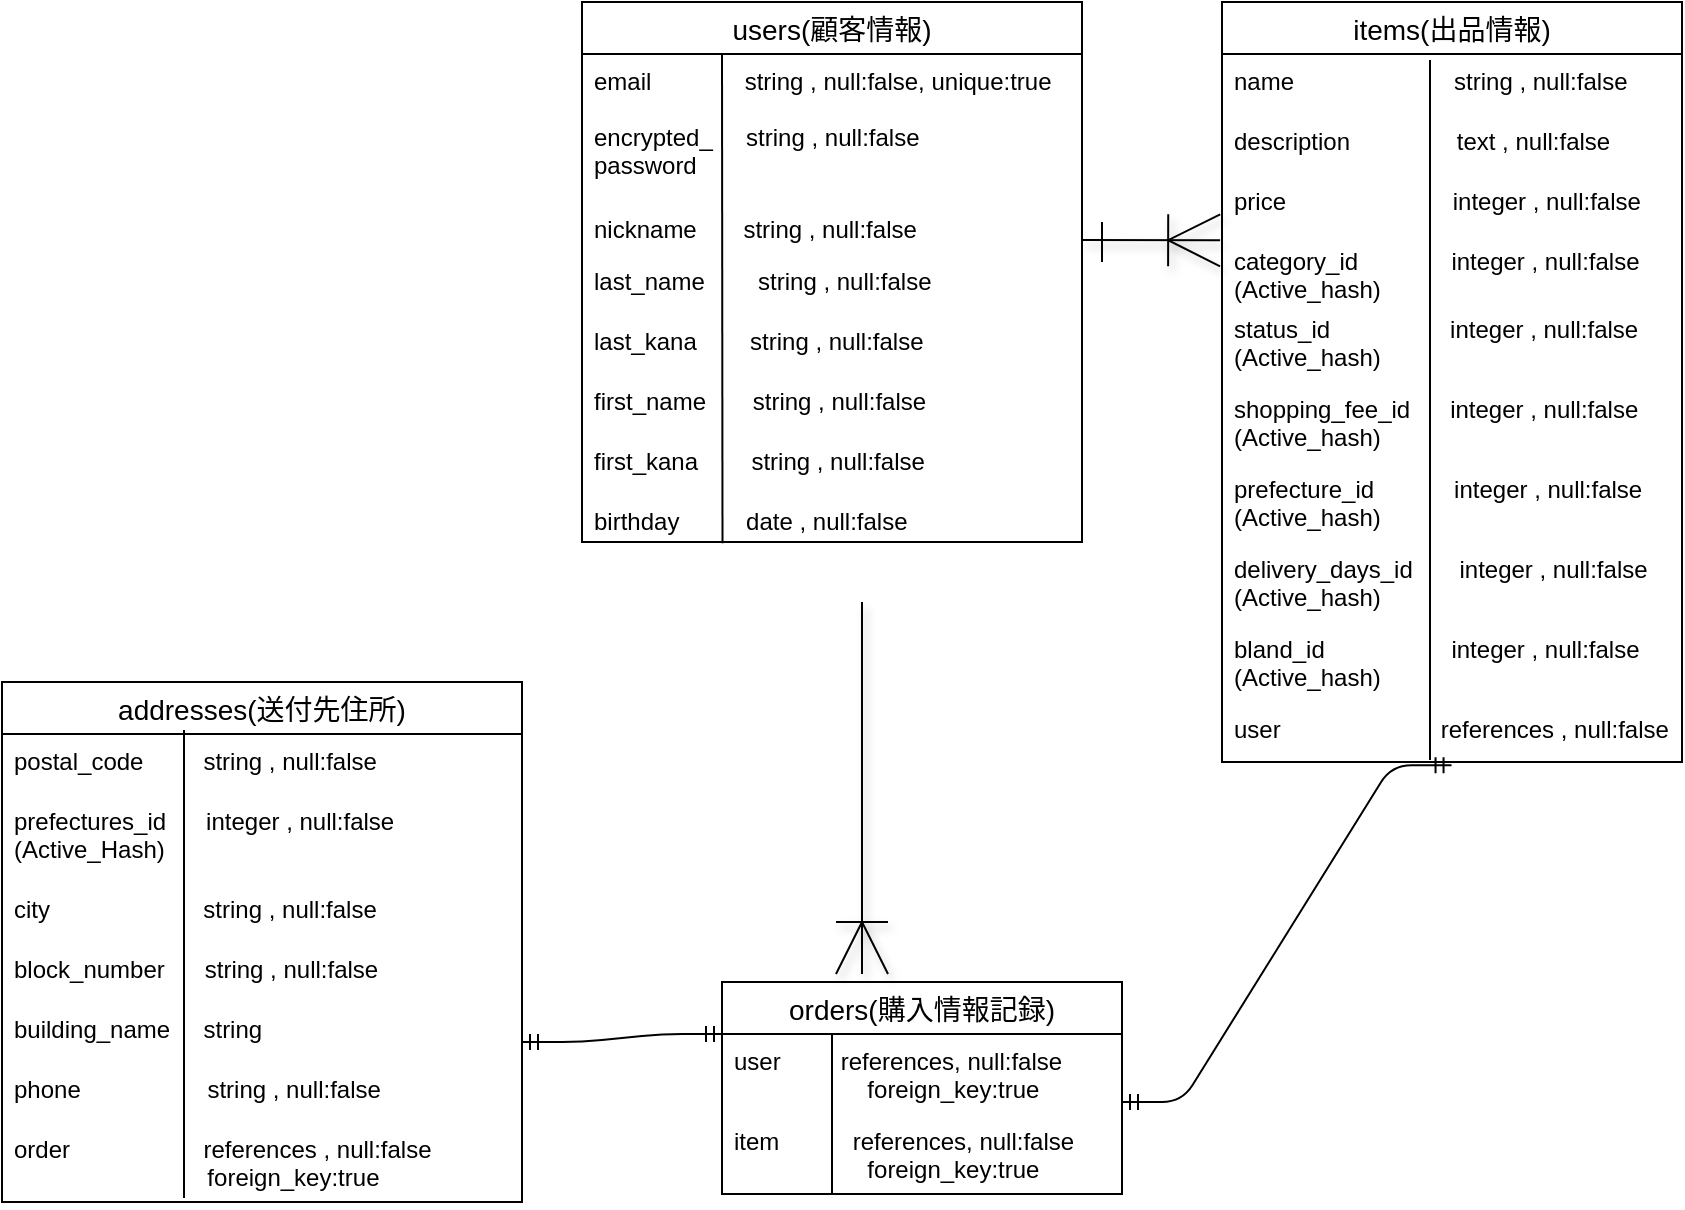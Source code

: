 <mxfile version="14.2.4" type="embed">
    <diagram id="_wfK_k_k9yJtHpAFdEA4" name="Page-1">
        <mxGraphModel dx="1634" dy="674" grid="1" gridSize="10" guides="1" tooltips="1" connect="0" arrows="1" fold="1" page="1" pageScale="1" pageWidth="850" pageHeight="1100" math="0" shadow="0">
            <root>
                <mxCell id="0"/>
                <mxCell id="1" parent="0"/>
                <mxCell id="53" value="items(出品情報)" style="swimlane;fontStyle=0;childLayout=stackLayout;horizontal=1;startSize=26;horizontalStack=0;resizeParent=1;resizeParentMax=0;resizeLast=0;collapsible=1;marginBottom=0;align=center;fontSize=14;shadow=0;" parent="1" vertex="1">
                    <mxGeometry x="290" y="150" width="230" height="380" as="geometry"/>
                </mxCell>
                <mxCell id="54" value="name                        string , null:false" style="text;strokeColor=none;fillColor=none;spacingLeft=4;spacingRight=4;overflow=hidden;rotatable=0;points=[[0,0.5],[1,0.5]];portConstraint=eastwest;fontSize=12;" parent="53" vertex="1">
                    <mxGeometry y="26" width="230" height="30" as="geometry"/>
                </mxCell>
                <mxCell id="55" value="description                text , null:false" style="text;strokeColor=none;fillColor=none;spacingLeft=4;spacingRight=4;overflow=hidden;rotatable=0;points=[[0,0.5],[1,0.5]];portConstraint=eastwest;fontSize=12;" parent="53" vertex="1">
                    <mxGeometry y="56" width="230" height="30" as="geometry"/>
                </mxCell>
                <mxCell id="56" value="price                         integer , null:false" style="text;strokeColor=none;fillColor=none;spacingLeft=4;spacingRight=4;overflow=hidden;rotatable=0;points=[[0,0.5],[1,0.5]];portConstraint=eastwest;fontSize=12;" parent="53" vertex="1">
                    <mxGeometry y="86" width="230" height="30" as="geometry"/>
                </mxCell>
                <mxCell id="58" value="category_id              integer , null:false&#10;(Active_hash)" style="text;strokeColor=none;fillColor=none;spacingLeft=4;spacingRight=4;overflow=hidden;rotatable=0;points=[[0,0.5],[1,0.5]];portConstraint=eastwest;fontSize=12;" parent="53" vertex="1">
                    <mxGeometry y="116" width="230" height="34" as="geometry"/>
                </mxCell>
                <mxCell id="57" value="status_id                  integer , null:false&#10;(Active_hash)" style="text;strokeColor=none;fillColor=none;spacingLeft=4;spacingRight=4;overflow=hidden;rotatable=0;points=[[0,0.5],[1,0.5]];portConstraint=eastwest;fontSize=12;" parent="53" vertex="1">
                    <mxGeometry y="150" width="230" height="40" as="geometry"/>
                </mxCell>
                <mxCell id="60" value="shopping_fee_id      integer , null:false&#10;(Active_hash)" style="text;strokeColor=none;fillColor=none;spacingLeft=4;spacingRight=4;overflow=hidden;rotatable=0;points=[[0,0.5],[1,0.5]];portConstraint=eastwest;fontSize=12;" parent="53" vertex="1">
                    <mxGeometry y="190" width="230" height="40" as="geometry"/>
                </mxCell>
                <mxCell id="59" value="prefecture_id            integer , null:false&#10;(Active_hash)" style="text;strokeColor=none;fillColor=none;spacingLeft=4;spacingRight=4;overflow=hidden;rotatable=0;points=[[0,0.5],[1,0.5]];portConstraint=eastwest;fontSize=12;" parent="53" vertex="1">
                    <mxGeometry y="230" width="230" height="40" as="geometry"/>
                </mxCell>
                <mxCell id="62" value="delivery_days_id       integer , null:false&#10;(Active_hash)" style="text;strokeColor=none;fillColor=none;spacingLeft=4;spacingRight=4;overflow=hidden;rotatable=0;points=[[0,0.5],[1,0.5]];portConstraint=eastwest;fontSize=12;" parent="53" vertex="1">
                    <mxGeometry y="270" width="230" height="40" as="geometry"/>
                </mxCell>
                <mxCell id="61" value="bland_id                   integer , null:false&#10;(Active_hash)" style="text;strokeColor=none;fillColor=none;spacingLeft=4;spacingRight=4;overflow=hidden;rotatable=0;points=[[0,0.5],[1,0.5]];portConstraint=eastwest;fontSize=12;" parent="53" vertex="1">
                    <mxGeometry y="310" width="230" height="40" as="geometry"/>
                </mxCell>
                <mxCell id="144" value="user                        references , null:false" style="text;strokeColor=none;fillColor=none;spacingLeft=4;spacingRight=4;overflow=hidden;rotatable=0;points=[[0,0.5],[1,0.5]];portConstraint=eastwest;fontSize=12;" parent="53" vertex="1">
                    <mxGeometry y="350" width="230" height="30" as="geometry"/>
                </mxCell>
                <mxCell id="64" value="users(顧客情報)" style="swimlane;fontStyle=0;childLayout=stackLayout;horizontal=1;startSize=26;horizontalStack=0;resizeParent=1;resizeParentMax=0;resizeLast=0;collapsible=1;marginBottom=0;align=center;fontSize=14;shadow=0;" parent="1" vertex="1">
                    <mxGeometry x="-30" y="150" width="250" height="270" as="geometry"/>
                </mxCell>
                <mxCell id="66" value="email              string , null:false, unique:true" style="text;strokeColor=none;fillColor=none;spacingLeft=4;spacingRight=4;overflow=hidden;rotatable=0;points=[[0,0.5],[1,0.5]];portConstraint=eastwest;fontSize=12;" parent="64" vertex="1">
                    <mxGeometry y="26" width="250" height="28" as="geometry"/>
                </mxCell>
                <mxCell id="141" value="encrypted_     string , null:false&#10;password " style="text;strokeColor=none;fillColor=none;spacingLeft=4;spacingRight=4;overflow=hidden;rotatable=0;points=[[0,0.5],[1,0.5]];portConstraint=eastwest;fontSize=12;" parent="64" vertex="1">
                    <mxGeometry y="54" width="250" height="46" as="geometry"/>
                </mxCell>
                <mxCell id="65" value="nickname       string , null:false" style="text;strokeColor=none;fillColor=none;spacingLeft=4;spacingRight=4;overflow=hidden;rotatable=0;points=[[0,0.5],[1,0.5]];portConstraint=eastwest;fontSize=12;" parent="64" vertex="1">
                    <mxGeometry y="100" width="250" height="26" as="geometry"/>
                </mxCell>
                <mxCell id="69" value="last_name        string , null:false" style="text;strokeColor=none;fillColor=none;spacingLeft=4;spacingRight=4;overflow=hidden;rotatable=0;points=[[0,0.5],[1,0.5]];portConstraint=eastwest;fontSize=12;" parent="64" vertex="1">
                    <mxGeometry y="126" width="250" height="30" as="geometry"/>
                </mxCell>
                <mxCell id="142" value="last_kana        string , null:false" style="text;strokeColor=none;fillColor=none;spacingLeft=4;spacingRight=4;overflow=hidden;rotatable=0;points=[[0,0.5],[1,0.5]];portConstraint=eastwest;fontSize=12;" parent="64" vertex="1">
                    <mxGeometry y="156" width="250" height="30" as="geometry"/>
                </mxCell>
                <mxCell id="70" value="first_name       string , null:false" style="text;fillColor=none;spacingLeft=4;spacingRight=4;overflow=hidden;rotatable=0;points=[[0,0.5],[1,0.5]];portConstraint=eastwest;fontSize=12;" parent="64" vertex="1">
                    <mxGeometry y="186" width="250" height="30" as="geometry"/>
                </mxCell>
                <mxCell id="147" value="" style="endArrow=none;html=1;strokeWidth=1;entryX=0.281;entryY=1.025;entryDx=0;entryDy=0;entryPerimeter=0;" parent="64" target="68" edge="1">
                    <mxGeometry width="50" height="50" relative="1" as="geometry">
                        <mxPoint x="70" y="26" as="sourcePoint"/>
                        <mxPoint x="70" y="300" as="targetPoint"/>
                    </mxGeometry>
                </mxCell>
                <mxCell id="143" value="first_kana        string , null:false" style="text;strokeColor=none;fillColor=none;spacingLeft=4;spacingRight=4;overflow=hidden;rotatable=0;points=[[0,0.5],[1,0.5]];portConstraint=eastwest;fontSize=12;" parent="64" vertex="1">
                    <mxGeometry y="216" width="250" height="30" as="geometry"/>
                </mxCell>
                <mxCell id="68" value="birthday          date , null:false" style="text;strokeColor=none;fillColor=none;spacingLeft=4;spacingRight=4;overflow=hidden;rotatable=0;points=[[0,0.5],[1,0.5]];portConstraint=eastwest;fontSize=12;" parent="64" vertex="1">
                    <mxGeometry y="246" width="250" height="24" as="geometry"/>
                </mxCell>
                <mxCell id="77" value="orders(購入情報記録)" style="swimlane;fontStyle=0;childLayout=stackLayout;horizontal=1;startSize=26;horizontalStack=0;resizeParent=1;resizeParentMax=0;resizeLast=0;collapsible=1;marginBottom=0;align=center;fontSize=14;shadow=0;" parent="1" vertex="1">
                    <mxGeometry x="40" y="640" width="200" height="106" as="geometry"/>
                </mxCell>
                <mxCell id="79" value="user         references, null:false&#10;                    foreign_key:true" style="text;strokeColor=none;fillColor=none;spacingLeft=4;spacingRight=4;overflow=hidden;rotatable=0;points=[[0,0.5],[1,0.5]];portConstraint=eastwest;fontSize=12;" parent="77" vertex="1">
                    <mxGeometry y="26" width="200" height="40" as="geometry"/>
                </mxCell>
                <mxCell id="80" value="item           references, null:false&#10;                    foreign_key:true&#10;" style="text;strokeColor=none;fillColor=none;spacingLeft=4;spacingRight=4;overflow=hidden;rotatable=0;points=[[0,0.5],[1,0.5]];portConstraint=eastwest;fontSize=12;" parent="77" vertex="1">
                    <mxGeometry y="66" width="200" height="40" as="geometry"/>
                </mxCell>
                <mxCell id="87" value="addresses(送付先住所)" style="swimlane;fontStyle=0;childLayout=stackLayout;horizontal=1;startSize=26;horizontalStack=0;resizeParent=1;resizeParentMax=0;resizeLast=0;collapsible=1;marginBottom=0;align=center;fontSize=14;shadow=0;" parent="1" vertex="1">
                    <mxGeometry x="-320" y="490" width="260" height="260" as="geometry"/>
                </mxCell>
                <mxCell id="88" value="postal_code         string , null:false" style="text;strokeColor=none;fillColor=none;spacingLeft=4;spacingRight=4;overflow=hidden;rotatable=0;points=[[0,0.5],[1,0.5]];portConstraint=eastwest;fontSize=12;" parent="87" vertex="1">
                    <mxGeometry y="26" width="260" height="30" as="geometry"/>
                </mxCell>
                <mxCell id="92" value="prefectures_id      integer , null:false  &#10;(Active_Hash)" style="text;strokeColor=none;fillColor=none;spacingLeft=4;spacingRight=4;overflow=hidden;rotatable=0;points=[[0,0.5],[1,0.5]];portConstraint=eastwest;fontSize=12;" parent="87" vertex="1">
                    <mxGeometry y="56" width="260" height="44" as="geometry"/>
                </mxCell>
                <mxCell id="91" value="city                       string , null:false" style="text;strokeColor=none;fillColor=none;spacingLeft=4;spacingRight=4;overflow=hidden;rotatable=0;points=[[0,0.5],[1,0.5]];portConstraint=eastwest;fontSize=12;" parent="87" vertex="1">
                    <mxGeometry y="100" width="260" height="30" as="geometry"/>
                </mxCell>
                <mxCell id="93" value="block_number      string , null:false" style="text;strokeColor=none;fillColor=none;spacingLeft=4;spacingRight=4;overflow=hidden;rotatable=0;points=[[0,0.5],[1,0.5]];portConstraint=eastwest;fontSize=12;" parent="87" vertex="1">
                    <mxGeometry y="130" width="260" height="30" as="geometry"/>
                </mxCell>
                <mxCell id="89" value="building_name     string " style="text;strokeColor=none;fillColor=none;spacingLeft=4;spacingRight=4;overflow=hidden;rotatable=0;points=[[0,0.5],[1,0.5]];portConstraint=eastwest;fontSize=12;" parent="87" vertex="1">
                    <mxGeometry y="160" width="260" height="30" as="geometry"/>
                </mxCell>
                <mxCell id="94" value="phone                   string , null:false" style="text;strokeColor=none;fillColor=none;spacingLeft=4;spacingRight=4;overflow=hidden;rotatable=0;points=[[0,0.5],[1,0.5]];portConstraint=eastwest;fontSize=12;" parent="87" vertex="1">
                    <mxGeometry y="190" width="260" height="30" as="geometry"/>
                </mxCell>
                <mxCell id="90" value="order                    references , null:false&#10;                             foreign_key:true" style="text;strokeColor=none;fillColor=none;spacingLeft=4;spacingRight=4;overflow=hidden;rotatable=0;points=[[0,0.5],[1,0.5]];portConstraint=eastwest;fontSize=12;" parent="87" vertex="1">
                    <mxGeometry y="220" width="260" height="40" as="geometry"/>
                </mxCell>
                <mxCell id="127" value="" style="fontSize=12;html=1;endArrow=ERoneToMany;shadow=1;endSize=24;entryX=-0.004;entryY=0.093;entryDx=0;entryDy=0;entryPerimeter=0;" parent="1" target="58" edge="1">
                    <mxGeometry width="100" height="100" relative="1" as="geometry">
                        <mxPoint x="220" y="269" as="sourcePoint"/>
                        <mxPoint x="291" y="266" as="targetPoint"/>
                    </mxGeometry>
                </mxCell>
                <mxCell id="129" value="" style="line;strokeWidth=1;direction=south;html=1;shadow=0;fontFamily=Helvetica;" parent="1" vertex="1">
                    <mxGeometry x="-234" y="514" width="10" height="234" as="geometry"/>
                </mxCell>
                <mxCell id="134" value="" style="line;strokeWidth=1;direction=south;html=1;shadow=0;fontFamily=Helvetica;" parent="1" vertex="1">
                    <mxGeometry x="90" y="666" width="10" height="80" as="geometry"/>
                </mxCell>
                <mxCell id="135" value="" style="line;strokeWidth=1;direction=south;html=1;shadow=0;fontFamily=Helvetica;" parent="1" vertex="1">
                    <mxGeometry x="389" y="179" width="10" height="350" as="geometry"/>
                </mxCell>
                <mxCell id="140" value="" style="endArrow=none;html=1;rounded=0;strokeWidth=1;" parent="1" edge="1">
                    <mxGeometry relative="1" as="geometry">
                        <mxPoint x="230" y="280" as="sourcePoint"/>
                        <mxPoint x="230" y="260" as="targetPoint"/>
                    </mxGeometry>
                </mxCell>
                <mxCell id="126" value="" style="fontSize=12;html=1;endArrow=ERoneToMany;shadow=1;endSize=24;" parent="1" edge="1">
                    <mxGeometry width="100" height="100" relative="1" as="geometry">
                        <mxPoint x="110" y="450" as="sourcePoint"/>
                        <mxPoint x="110" y="636" as="targetPoint"/>
                    </mxGeometry>
                </mxCell>
                <mxCell id="145" value="" style="edgeStyle=entityRelationEdgeStyle;fontSize=12;html=1;endArrow=ERmandOne;startArrow=ERmandOne;strokeWidth=1;entryX=0.499;entryY=1.055;entryDx=0;entryDy=0;entryPerimeter=0;" parent="1" target="144" edge="1">
                    <mxGeometry width="100" height="100" relative="1" as="geometry">
                        <mxPoint x="240" y="700" as="sourcePoint"/>
                        <mxPoint x="340" y="600" as="targetPoint"/>
                    </mxGeometry>
                </mxCell>
                <mxCell id="151" value="" style="edgeStyle=entityRelationEdgeStyle;fontSize=12;html=1;endArrow=ERmandOne;startArrow=ERmandOne;strokeWidth=1;" parent="1" edge="1">
                    <mxGeometry width="100" height="100" relative="1" as="geometry">
                        <mxPoint x="-60" y="670" as="sourcePoint"/>
                        <mxPoint x="40" y="666" as="targetPoint"/>
                    </mxGeometry>
                </mxCell>
            </root>
        </mxGraphModel>
    </diagram>
</mxfile>